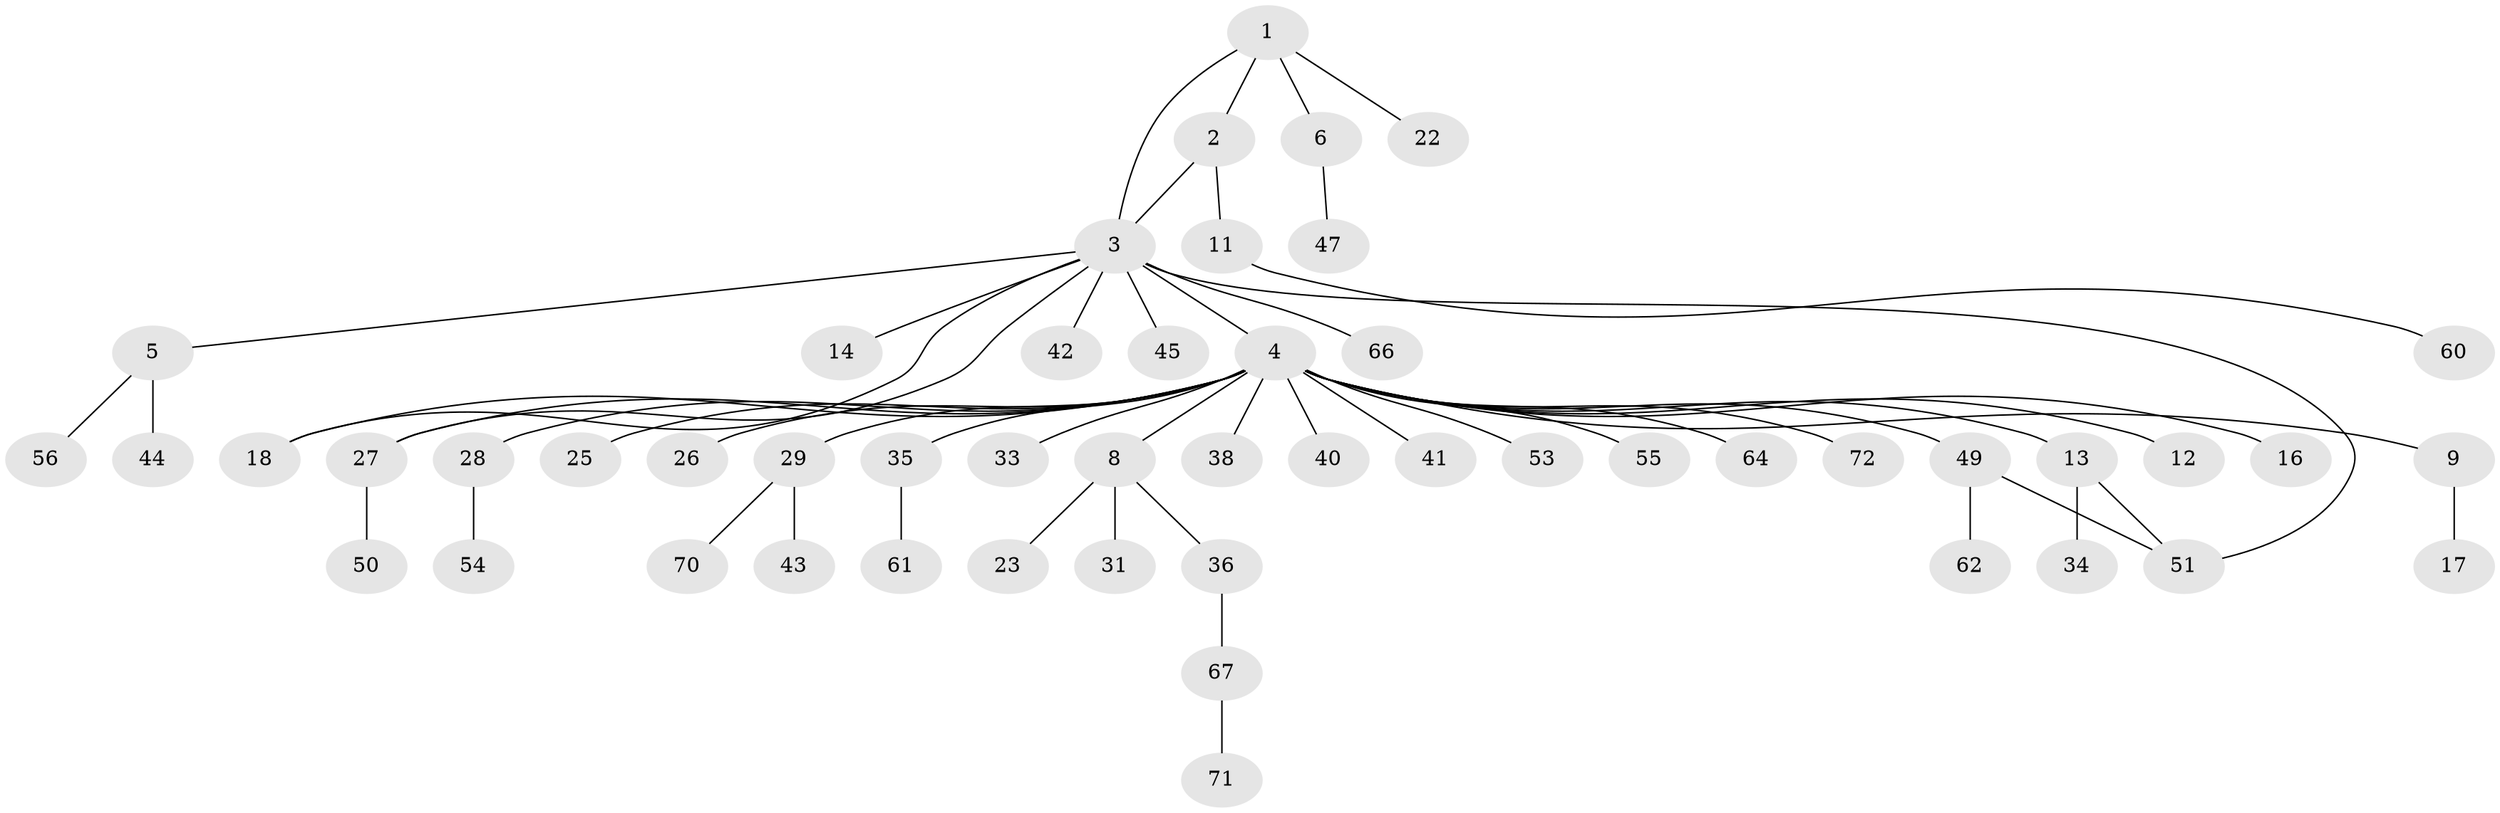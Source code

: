 // Generated by graph-tools (version 1.1) at 2025/51/02/27/25 19:51:59]
// undirected, 51 vertices, 55 edges
graph export_dot {
graph [start="1"]
  node [color=gray90,style=filled];
  1 [super="+7"];
  2 [super="+21"];
  3 [super="+15"];
  4 [super="+19"];
  5 [super="+10"];
  6 [super="+37"];
  8 [super="+48"];
  9 [super="+65"];
  11 [super="+24"];
  12 [super="+20"];
  13;
  14;
  16;
  17 [super="+39"];
  18;
  22;
  23;
  25;
  26 [super="+30"];
  27;
  28 [super="+68"];
  29 [super="+32"];
  31;
  33;
  34 [super="+46"];
  35 [super="+52"];
  36;
  38 [super="+59"];
  40;
  41;
  42;
  43;
  44 [super="+69"];
  45;
  47;
  49 [super="+63"];
  50 [super="+58"];
  51 [super="+57"];
  53;
  54;
  55;
  56;
  60;
  61;
  62;
  64;
  66;
  67;
  70;
  71;
  72;
  1 -- 2;
  1 -- 3;
  1 -- 6;
  1 -- 22;
  2 -- 3;
  2 -- 11;
  3 -- 4;
  3 -- 5;
  3 -- 14;
  3 -- 18;
  3 -- 27;
  3 -- 42;
  3 -- 45;
  3 -- 66;
  3 -- 51;
  4 -- 8;
  4 -- 9;
  4 -- 12;
  4 -- 13;
  4 -- 16;
  4 -- 18;
  4 -- 25;
  4 -- 26;
  4 -- 27;
  4 -- 28;
  4 -- 29;
  4 -- 33;
  4 -- 35;
  4 -- 38;
  4 -- 40;
  4 -- 41;
  4 -- 49;
  4 -- 53;
  4 -- 55;
  4 -- 64;
  4 -- 72;
  5 -- 44;
  5 -- 56;
  6 -- 47;
  8 -- 23;
  8 -- 31;
  8 -- 36;
  9 -- 17;
  11 -- 60;
  13 -- 34;
  13 -- 51;
  27 -- 50;
  28 -- 54;
  29 -- 43;
  29 -- 70;
  35 -- 61;
  36 -- 67;
  49 -- 62;
  49 -- 51;
  67 -- 71;
}

